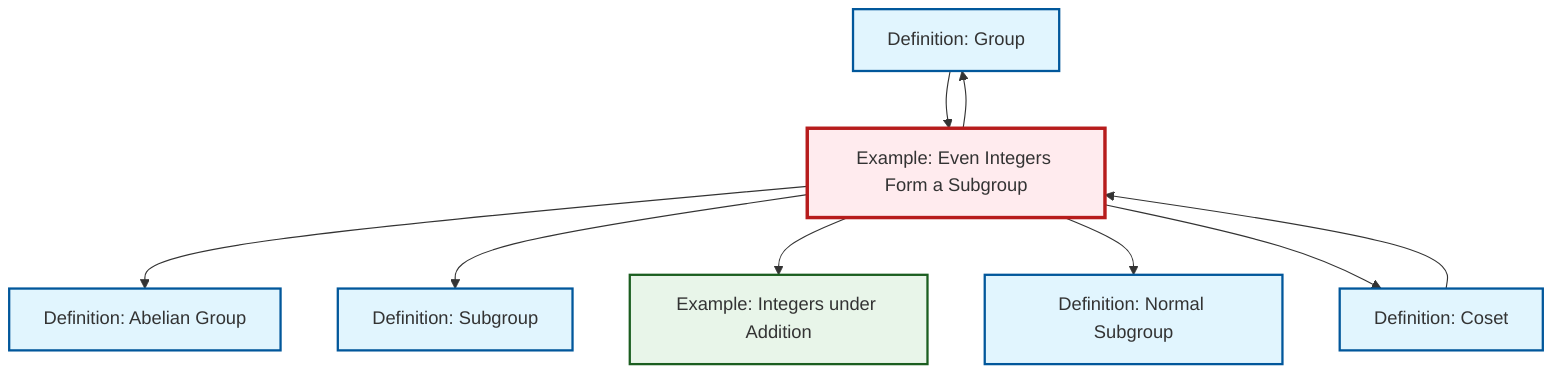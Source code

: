 graph TD
    classDef definition fill:#e1f5fe,stroke:#01579b,stroke-width:2px
    classDef theorem fill:#f3e5f5,stroke:#4a148c,stroke-width:2px
    classDef axiom fill:#fff3e0,stroke:#e65100,stroke-width:2px
    classDef example fill:#e8f5e9,stroke:#1b5e20,stroke-width:2px
    classDef current fill:#ffebee,stroke:#b71c1c,stroke-width:3px
    def-subgroup["Definition: Subgroup"]:::definition
    def-normal-subgroup["Definition: Normal Subgroup"]:::definition
    ex-integers-addition["Example: Integers under Addition"]:::example
    def-group["Definition: Group"]:::definition
    def-coset["Definition: Coset"]:::definition
    ex-even-integers-subgroup["Example: Even Integers Form a Subgroup"]:::example
    def-abelian-group["Definition: Abelian Group"]:::definition
    ex-even-integers-subgroup --> def-abelian-group
    ex-even-integers-subgroup --> def-subgroup
    def-coset --> ex-even-integers-subgroup
    ex-even-integers-subgroup --> ex-integers-addition
    def-group --> ex-even-integers-subgroup
    ex-even-integers-subgroup --> def-normal-subgroup
    ex-even-integers-subgroup --> def-group
    ex-even-integers-subgroup --> def-coset
    class ex-even-integers-subgroup current